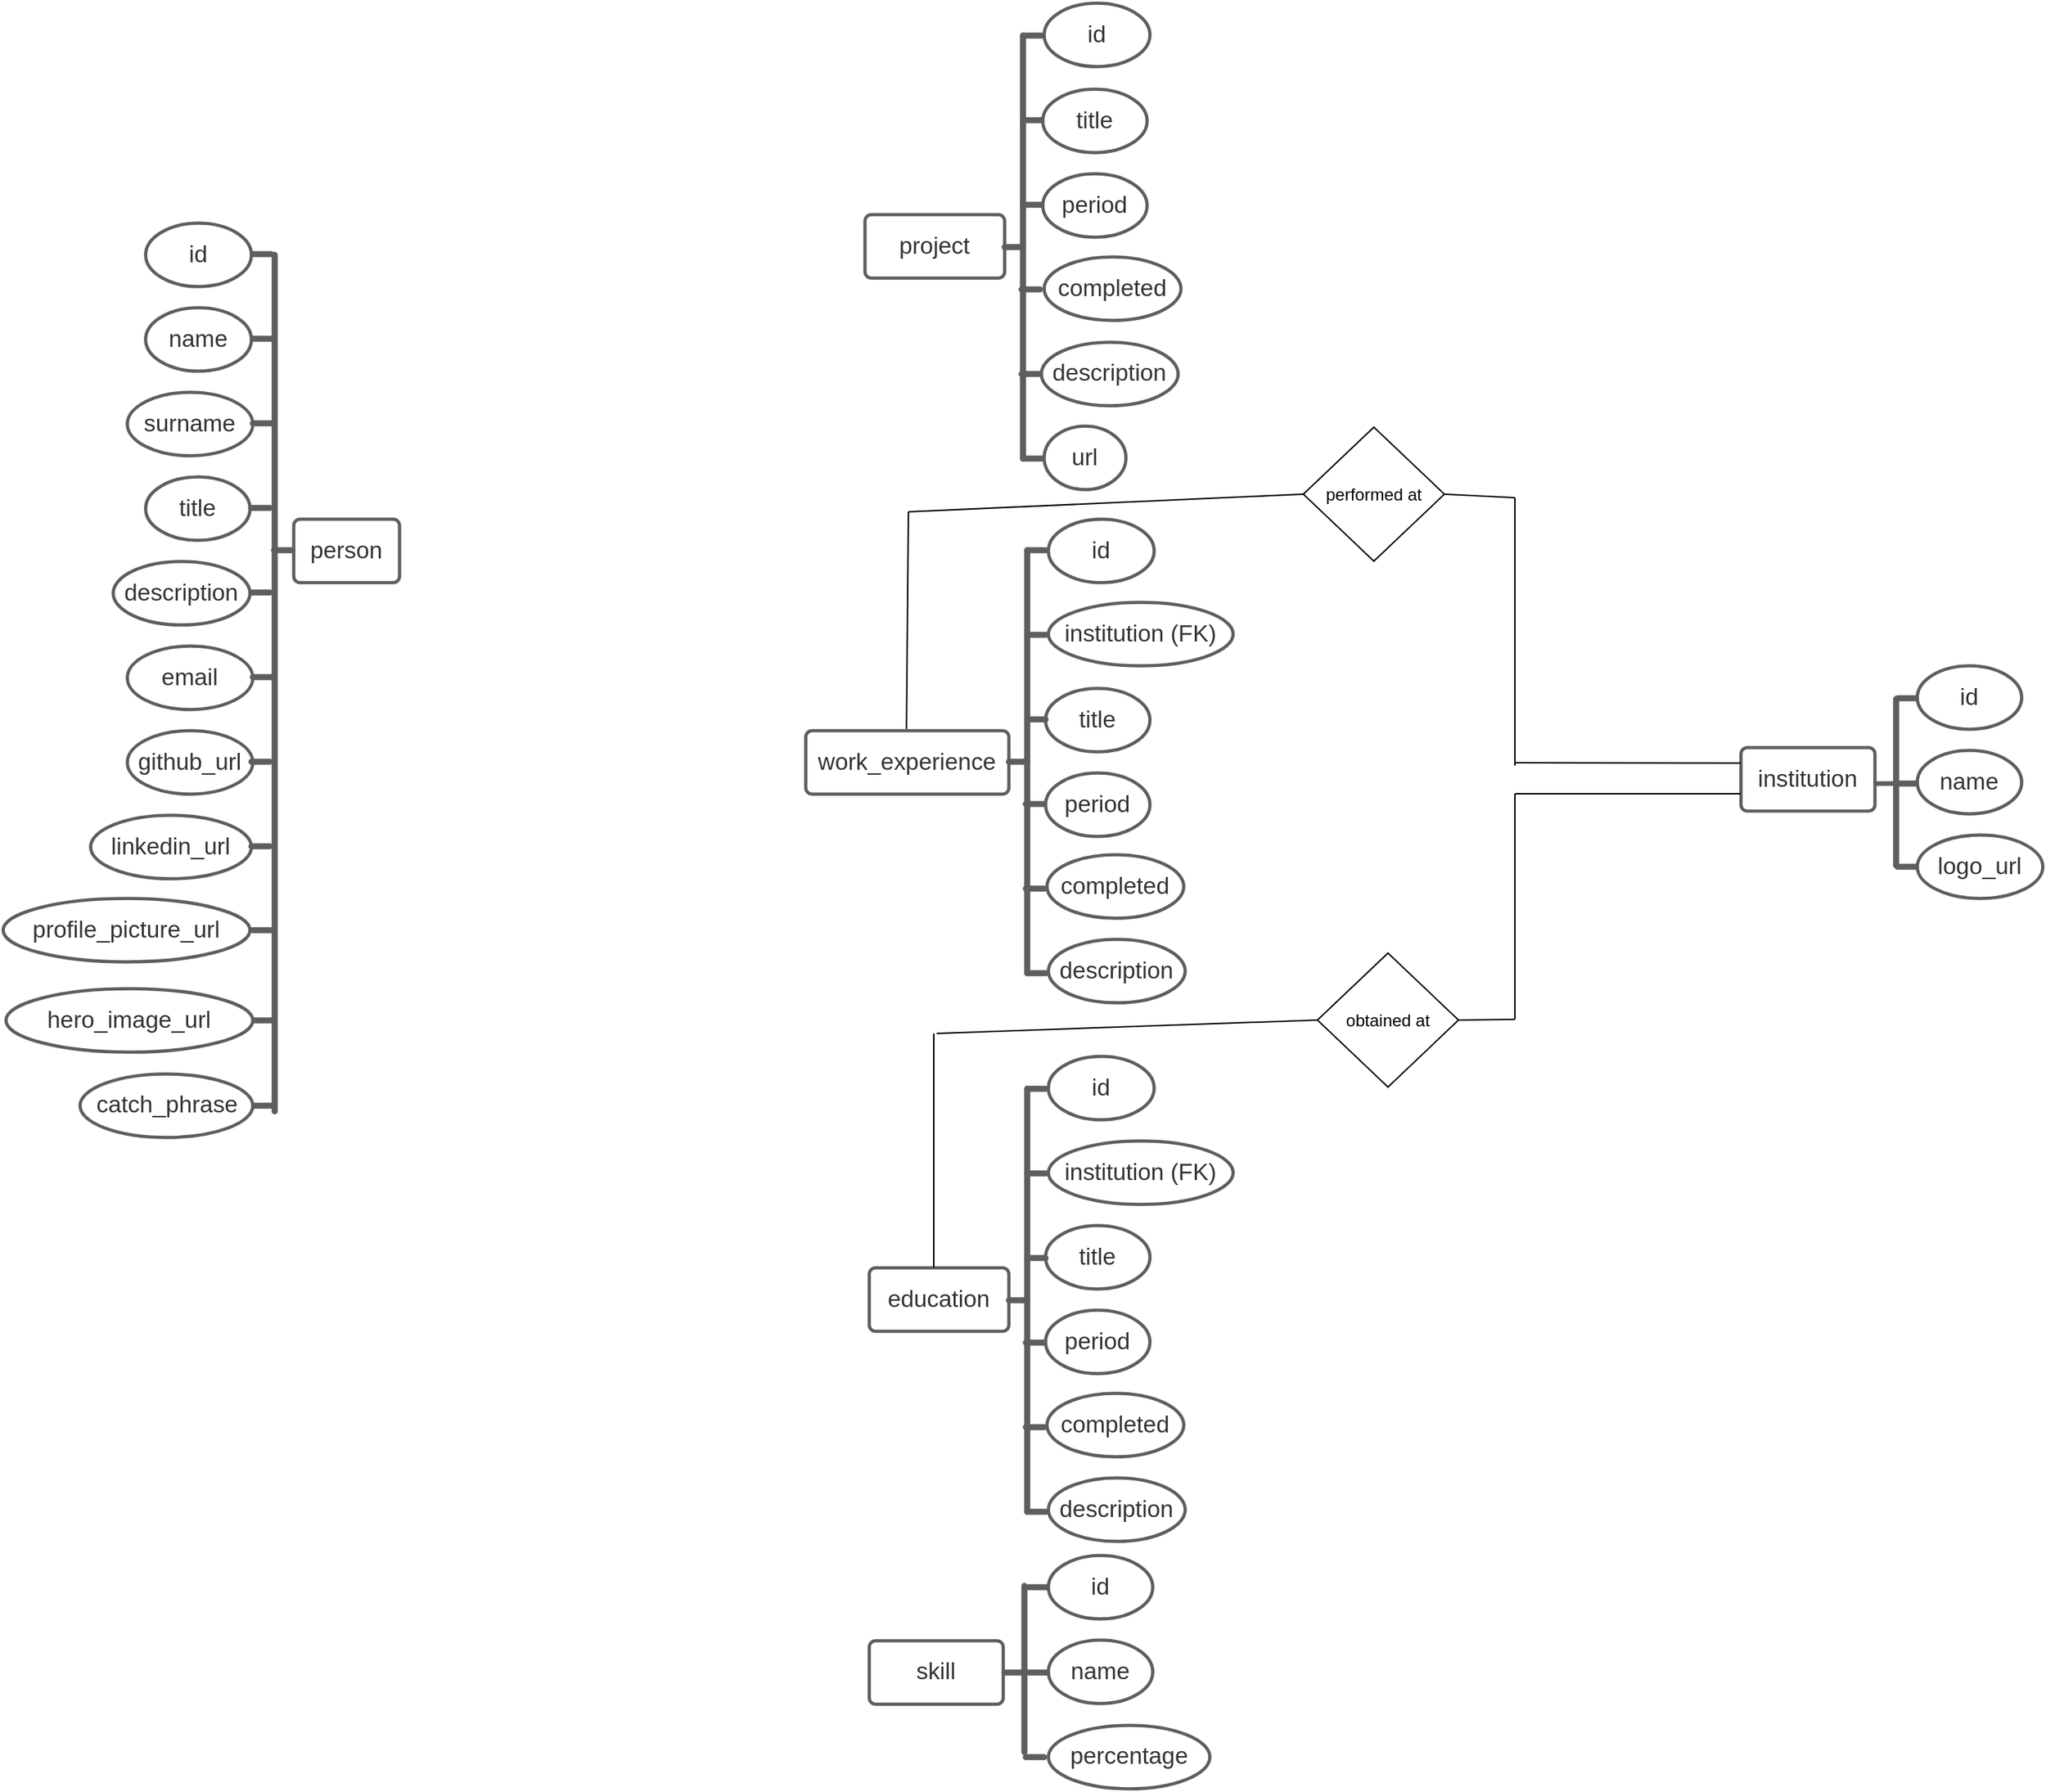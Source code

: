 <mxfile version="20.8.20" type="device"><diagram name="Página-1" id="pW3K0OaLbYZ5_3qZuhtX"><mxGraphModel dx="2963" dy="1640" grid="1" gridSize="10" guides="1" tooltips="1" connect="1" arrows="1" fold="1" page="1" pageScale="1" pageWidth="827" pageHeight="1169" math="0" shadow="0"><root><mxCell id="0"/><mxCell id="1" parent="0"/><mxCell id="flY7ykezJWAkl4MRqr6p-1" value="person" style="html=1;overflow=block;blockSpacing=1;whiteSpace=wrap;fontSize=16.7;fontColor=#333333;align=center;spacing=3.8;strokeColor=#5e5e5e;strokeOpacity=100;rounded=1;absoluteArcSize=1;arcSize=9;strokeWidth=2.3;lucidId=KwSxlT5vWARh;" parent="1" vertex="1"><mxGeometry x="254" y="375" width="75" height="45" as="geometry"/></mxCell><mxCell id="flY7ykezJWAkl4MRqr6p-2" value="id" style="html=1;overflow=block;blockSpacing=1;whiteSpace=wrap;ellipse;fontSize=16.7;fontColor=#333333;align=center;spacing=3.8;strokeColor=#5e5e5e;strokeOpacity=100;rounded=1;absoluteArcSize=1;arcSize=9;strokeWidth=2.3;lucidId=~xSxgMpi7hTy;" parent="1" vertex="1"><mxGeometry x="149" y="165" width="75" height="45" as="geometry"/></mxCell><mxCell id="flY7ykezJWAkl4MRqr6p-3" value="name" style="html=1;overflow=block;blockSpacing=1;whiteSpace=wrap;ellipse;fontSize=16.7;fontColor=#333333;align=center;spacing=3.8;strokeColor=#5e5e5e;strokeOpacity=100;rounded=1;absoluteArcSize=1;arcSize=9;strokeWidth=2.3;lucidId=pySx~N7EDQEU;" parent="1" vertex="1"><mxGeometry x="149" y="225" width="75" height="45" as="geometry"/></mxCell><mxCell id="flY7ykezJWAkl4MRqr6p-4" value="surname" style="html=1;overflow=block;blockSpacing=1;whiteSpace=wrap;ellipse;fontSize=16.7;fontColor=#333333;align=center;spacing=3.8;strokeColor=#5e5e5e;strokeOpacity=100;rounded=1;absoluteArcSize=1;arcSize=9;strokeWidth=2.3;lucidId=xySxm8rYlA60;" parent="1" vertex="1"><mxGeometry x="136" y="285" width="89" height="45" as="geometry"/></mxCell><mxCell id="flY7ykezJWAkl4MRqr6p-5" value="title" style="html=1;overflow=block;blockSpacing=1;whiteSpace=wrap;ellipse;fontSize=16.7;fontColor=#333333;align=center;spacing=3.8;strokeColor=#5e5e5e;strokeOpacity=100;rounded=1;absoluteArcSize=1;arcSize=9;strokeWidth=2.3;lucidId=HySx4aHv7je4;" parent="1" vertex="1"><mxGeometry x="149" y="345" width="74" height="45" as="geometry"/></mxCell><mxCell id="flY7ykezJWAkl4MRqr6p-6" value="description" style="html=1;overflow=block;blockSpacing=1;whiteSpace=wrap;ellipse;fontSize=16.7;fontColor=#333333;align=center;spacing=3.8;strokeColor=#5e5e5e;strokeOpacity=100;rounded=1;absoluteArcSize=1;arcSize=9;strokeWidth=2.3;lucidId=QySxOdZXcJ-U;" parent="1" vertex="1"><mxGeometry x="126" y="405" width="97" height="45" as="geometry"/></mxCell><mxCell id="flY7ykezJWAkl4MRqr6p-7" value="email" style="html=1;overflow=block;blockSpacing=1;whiteSpace=wrap;ellipse;fontSize=16.7;fontColor=#333333;align=center;spacing=3.8;strokeColor=#5e5e5e;strokeOpacity=100;rounded=1;absoluteArcSize=1;arcSize=9;strokeWidth=2.3;lucidId=0ySxbOj-4D6V;" parent="1" vertex="1"><mxGeometry x="136" y="465" width="89" height="45" as="geometry"/></mxCell><mxCell id="flY7ykezJWAkl4MRqr6p-8" value="github_url" style="html=1;overflow=block;blockSpacing=1;whiteSpace=wrap;ellipse;fontSize=16.7;fontColor=#333333;align=center;spacing=3.8;strokeColor=#5e5e5e;strokeOpacity=100;rounded=1;absoluteArcSize=1;arcSize=9;strokeWidth=2.3;lucidId=6ySx8WKP9ZY_;" parent="1" vertex="1"><mxGeometry x="136" y="525" width="89" height="45" as="geometry"/></mxCell><mxCell id="flY7ykezJWAkl4MRqr6p-9" value="linkedin_url" style="html=1;overflow=block;blockSpacing=1;whiteSpace=wrap;ellipse;fontSize=16.7;fontColor=#333333;align=center;spacing=3.8;strokeColor=#5e5e5e;strokeOpacity=100;rounded=1;absoluteArcSize=1;arcSize=9;strokeWidth=2.3;lucidId=.ySxoGDHq.rj;" parent="1" vertex="1"><mxGeometry x="110" y="585" width="114" height="45" as="geometry"/></mxCell><mxCell id="flY7ykezJWAkl4MRqr6p-10" value="" style="html=1;overflow=block;blockSpacing=1;whiteSpace=wrap;fontSize=13;spacing=0;strokeColor=#5e5e5e;strokeOpacity=100;rounded=1;absoluteArcSize=1;arcSize=9;strokeWidth=2.3;lucidId=RzSxI7Yh7VZy;" parent="1" vertex="1"><mxGeometry x="239" y="396" width="15" height="2" as="geometry"/></mxCell><mxCell id="flY7ykezJWAkl4MRqr6p-11" value="" style="html=1;overflow=block;blockSpacing=1;whiteSpace=wrap;fontSize=13;spacing=0;strokeColor=#5e5e5e;strokeOpacity=100;rounded=1;absoluteArcSize=1;arcSize=9;strokeWidth=2.3;lucidId=1zSxXwB7N0mB;" parent="1" vertex="1"><mxGeometry x="224" y="186" width="15" height="2" as="geometry"/></mxCell><mxCell id="flY7ykezJWAkl4MRqr6p-12" value="" style="html=1;overflow=block;blockSpacing=1;whiteSpace=wrap;fontSize=13;spacing=0;strokeColor=#5e5e5e;strokeOpacity=100;rounded=1;absoluteArcSize=1;arcSize=9;strokeWidth=2.3;lucidId=xASxZ3Eb3--C;" parent="1" vertex="1"><mxGeometry x="224" y="246" width="15" height="2" as="geometry"/></mxCell><mxCell id="flY7ykezJWAkl4MRqr6p-13" value="" style="html=1;overflow=block;blockSpacing=1;whiteSpace=wrap;fontSize=13;spacing=0;strokeColor=#5e5e5e;strokeOpacity=100;rounded=1;absoluteArcSize=1;arcSize=9;strokeWidth=2.3;lucidId=0ASxNr7mwzS9;" parent="1" vertex="1"><mxGeometry x="224" y="306" width="15" height="2" as="geometry"/></mxCell><mxCell id="flY7ykezJWAkl4MRqr6p-14" value="" style="html=1;overflow=block;blockSpacing=1;whiteSpace=wrap;fontSize=13;spacing=0;strokeColor=#5e5e5e;strokeOpacity=100;rounded=1;absoluteArcSize=1;arcSize=9;strokeWidth=2.3;lucidId=TBSxSd8PejQo;" parent="1" vertex="1"><mxGeometry x="223" y="366" width="15" height="2" as="geometry"/></mxCell><mxCell id="flY7ykezJWAkl4MRqr6p-15" value="" style="html=1;overflow=block;blockSpacing=1;whiteSpace=wrap;fontSize=13;spacing=0;strokeColor=#5e5e5e;strokeOpacity=100;rounded=1;absoluteArcSize=1;arcSize=9;strokeWidth=2.3;lucidId=4BSx3Sqhy.Hc;" parent="1" vertex="1"><mxGeometry x="223" y="426" width="15" height="2" as="geometry"/></mxCell><mxCell id="flY7ykezJWAkl4MRqr6p-16" value="" style="html=1;overflow=block;blockSpacing=1;whiteSpace=wrap;fontSize=13;spacing=0;strokeColor=#5e5e5e;strokeOpacity=100;rounded=1;absoluteArcSize=1;arcSize=9;strokeWidth=2.3;lucidId=_BSxYnRjgSyV;" parent="1" vertex="1"><mxGeometry x="224" y="486" width="15" height="2" as="geometry"/></mxCell><mxCell id="flY7ykezJWAkl4MRqr6p-17" value="" style="html=1;overflow=block;blockSpacing=1;whiteSpace=wrap;fontSize=13;spacing=0;strokeColor=#5e5e5e;strokeOpacity=100;rounded=1;absoluteArcSize=1;arcSize=9;strokeWidth=2.3;lucidId=eCSxlLCxv.HA;" parent="1" vertex="1"><mxGeometry x="223" y="546" width="15" height="2" as="geometry"/></mxCell><mxCell id="flY7ykezJWAkl4MRqr6p-18" value="" style="html=1;overflow=block;blockSpacing=1;whiteSpace=wrap;fontSize=13;spacing=0;strokeColor=#5e5e5e;strokeOpacity=100;rounded=1;absoluteArcSize=1;arcSize=9;strokeWidth=2.3;lucidId=iCSxh97zaDWi;" parent="1" vertex="1"><mxGeometry x="223" y="606" width="15" height="2" as="geometry"/></mxCell><mxCell id="flY7ykezJWAkl4MRqr6p-19" value="" style="html=1;overflow=block;blockSpacing=1;whiteSpace=wrap;fontSize=13;spacing=0;strokeColor=#5e5e5e;strokeOpacity=100;rounded=1;absoluteArcSize=1;arcSize=9;rotation=-270;strokeWidth=2.3;lucidId=dDSx8iKr0V48;" parent="1" vertex="1"><mxGeometry x="-64.25" y="490.25" width="609.5" height="2" as="geometry"/></mxCell><mxCell id="flY7ykezJWAkl4MRqr6p-20" value="institution" style="html=1;overflow=block;blockSpacing=1;whiteSpace=wrap;fontSize=16.7;fontColor=#333333;align=center;spacing=3.8;strokeColor=#5e5e5e;strokeOpacity=100;rounded=1;absoluteArcSize=1;arcSize=9;strokeWidth=2.3;lucidId=dISxBcd7wX7J;" parent="1" vertex="1"><mxGeometry x="1280" y="537" width="95" height="45" as="geometry"/></mxCell><mxCell id="flY7ykezJWAkl4MRqr6p-21" value="id" style="html=1;overflow=block;blockSpacing=1;whiteSpace=wrap;ellipse;fontSize=16.7;fontColor=#333333;align=center;spacing=3.8;strokeColor=#5e5e5e;strokeOpacity=100;rounded=1;absoluteArcSize=1;arcSize=9;strokeWidth=2.3;lucidId=dISxUbHdt6mK;" parent="1" vertex="1"><mxGeometry x="1405" y="479" width="74" height="45" as="geometry"/></mxCell><mxCell id="flY7ykezJWAkl4MRqr6p-22" value="name" style="html=1;overflow=block;blockSpacing=1;whiteSpace=wrap;ellipse;fontSize=16.7;fontColor=#333333;align=center;spacing=3.8;strokeColor=#5e5e5e;strokeOpacity=100;rounded=1;absoluteArcSize=1;arcSize=9;strokeWidth=2.3;lucidId=dISxtGL88d8h;" parent="1" vertex="1"><mxGeometry x="1405" y="539" width="74" height="45" as="geometry"/></mxCell><mxCell id="flY7ykezJWAkl4MRqr6p-23" value="logo_url" style="html=1;overflow=block;blockSpacing=1;whiteSpace=wrap;ellipse;fontSize=16.7;fontColor=#333333;align=center;spacing=3.8;strokeColor=#5e5e5e;strokeOpacity=100;rounded=1;absoluteArcSize=1;arcSize=9;strokeWidth=2.3;lucidId=dISxPikBRL42;" parent="1" vertex="1"><mxGeometry x="1405" y="599" width="89" height="45" as="geometry"/></mxCell><mxCell id="flY7ykezJWAkl4MRqr6p-24" value="" style="html=1;overflow=block;blockSpacing=1;whiteSpace=wrap;fontSize=13;spacing=0;strokeColor=#5e5e5e;strokeOpacity=100;rounded=1;absoluteArcSize=1;arcSize=9;strokeWidth=2.3;lucidId=dISxEywBCqgR;" parent="1" vertex="1"><mxGeometry x="1375" y="562" width="15" height="1" as="geometry"/></mxCell><mxCell id="flY7ykezJWAkl4MRqr6p-25" value="" style="html=1;overflow=block;blockSpacing=1;whiteSpace=wrap;fontSize=13;spacing=0;strokeColor=#5e5e5e;strokeOpacity=100;rounded=1;absoluteArcSize=1;arcSize=9;strokeWidth=2.3;lucidId=dISxDyOGLchl;" parent="1" vertex="1"><mxGeometry x="1390" y="501" width="15" height="2" as="geometry"/></mxCell><mxCell id="flY7ykezJWAkl4MRqr6p-26" value="" style="html=1;overflow=block;blockSpacing=1;whiteSpace=wrap;fontSize=13;spacing=0;strokeColor=#5e5e5e;strokeOpacity=100;rounded=1;absoluteArcSize=1;arcSize=9;strokeWidth=2.3;lucidId=dISxVEEbYPSp;" parent="1" vertex="1"><mxGeometry x="1390" y="561.5" width="15" height="2" as="geometry"/></mxCell><mxCell id="flY7ykezJWAkl4MRqr6p-27" value="" style="html=1;overflow=block;blockSpacing=1;whiteSpace=wrap;fontSize=13;spacing=0;strokeColor=#5e5e5e;strokeOpacity=100;rounded=1;absoluteArcSize=1;arcSize=9;strokeWidth=2.3;lucidId=dISxdaWfGsEN;" parent="1" vertex="1"><mxGeometry x="1390" y="620.5" width="15" height="2" as="geometry"/></mxCell><mxCell id="flY7ykezJWAkl4MRqr6p-28" value="" style="html=1;overflow=block;blockSpacing=1;whiteSpace=wrap;fontSize=13;spacing=0;strokeColor=#5e5e5e;strokeOpacity=100;rounded=1;absoluteArcSize=1;arcSize=9;rotation=-270;strokeWidth=2.3;lucidId=xISx_icx.g~Y;" parent="1" vertex="1"><mxGeometry x="1330" y="560.5" width="120" height="2" as="geometry"/></mxCell><mxCell id="flY7ykezJWAkl4MRqr6p-29" value="work_experience" style="html=1;overflow=block;blockSpacing=1;whiteSpace=wrap;fontSize=16.7;fontColor=#333333;align=center;spacing=3.8;strokeColor=#5e5e5e;strokeOpacity=100;rounded=1;absoluteArcSize=1;arcSize=9;strokeWidth=2.3;lucidId=uJSxtF4KqYHD;" parent="1" vertex="1"><mxGeometry x="617" y="525" width="144" height="45" as="geometry"/></mxCell><mxCell id="flY7ykezJWAkl4MRqr6p-30" value="id" style="html=1;overflow=block;blockSpacing=1;whiteSpace=wrap;ellipse;fontSize=16.7;fontColor=#333333;align=center;spacing=3.8;strokeColor=#5e5e5e;strokeOpacity=100;rounded=1;absoluteArcSize=1;arcSize=9;strokeWidth=2.3;lucidId=uJSxz78anxBT;" parent="1" vertex="1"><mxGeometry x="789" y="375" width="75" height="45" as="geometry"/></mxCell><mxCell id="flY7ykezJWAkl4MRqr6p-31" value="institution (FK)" style="html=1;overflow=block;blockSpacing=1;whiteSpace=wrap;ellipse;fontSize=16.7;fontColor=#333333;align=center;spacing=3.8;strokeColor=#5e5e5e;strokeOpacity=100;rounded=1;absoluteArcSize=1;arcSize=9;strokeWidth=2.3;lucidId=uJSxCu6w2VcN;" parent="1" vertex="1"><mxGeometry x="789" y="434" width="131" height="45" as="geometry"/></mxCell><mxCell id="flY7ykezJWAkl4MRqr6p-32" value="title" style="html=1;overflow=block;blockSpacing=1;whiteSpace=wrap;ellipse;fontSize=16.7;fontColor=#333333;align=center;spacing=3.8;strokeColor=#5e5e5e;strokeOpacity=100;rounded=1;absoluteArcSize=1;arcSize=9;strokeWidth=2.3;lucidId=uJSxtLMlJ_tH;" parent="1" vertex="1"><mxGeometry x="787" y="495" width="74" height="45" as="geometry"/></mxCell><mxCell id="flY7ykezJWAkl4MRqr6p-33" value="period" style="html=1;overflow=block;blockSpacing=1;whiteSpace=wrap;ellipse;fontSize=16.7;fontColor=#333333;align=center;spacing=3.8;strokeColor=#5e5e5e;strokeOpacity=100;rounded=1;absoluteArcSize=1;arcSize=9;strokeWidth=2.3;lucidId=uJSx.zHJwAFZ;" parent="1" vertex="1"><mxGeometry x="787" y="555" width="74" height="45" as="geometry"/></mxCell><mxCell id="flY7ykezJWAkl4MRqr6p-34" value="completed" style="html=1;overflow=block;blockSpacing=1;whiteSpace=wrap;ellipse;fontSize=16.7;fontColor=#333333;align=center;spacing=3.8;strokeColor=#5e5e5e;strokeOpacity=100;rounded=1;absoluteArcSize=1;arcSize=9;strokeWidth=2.3;lucidId=uJSx.z7owmkS;" parent="1" vertex="1"><mxGeometry x="788" y="613" width="97" height="45" as="geometry"/></mxCell><mxCell id="flY7ykezJWAkl4MRqr6p-35" value="description" style="html=1;overflow=block;blockSpacing=1;whiteSpace=wrap;ellipse;fontSize=16.7;fontColor=#333333;align=center;spacing=3.8;strokeColor=#5e5e5e;strokeOpacity=100;rounded=1;absoluteArcSize=1;arcSize=9;strokeWidth=2.3;lucidId=uJSx3L5eogSH;" parent="1" vertex="1"><mxGeometry x="789" y="673" width="97" height="45" as="geometry"/></mxCell><mxCell id="flY7ykezJWAkl4MRqr6p-36" value="" style="html=1;overflow=block;blockSpacing=1;whiteSpace=wrap;fontSize=13;spacing=0;strokeColor=#5e5e5e;strokeOpacity=100;rounded=1;absoluteArcSize=1;arcSize=9;strokeWidth=2.3;lucidId=uJSxyU5uxPN.;" parent="1" vertex="1"><mxGeometry x="760" y="546" width="15" height="2" as="geometry"/></mxCell><mxCell id="flY7ykezJWAkl4MRqr6p-37" value="" style="html=1;overflow=block;blockSpacing=1;whiteSpace=wrap;fontSize=13;spacing=0;strokeColor=#5e5e5e;strokeOpacity=100;rounded=1;absoluteArcSize=1;arcSize=9;strokeWidth=2.3;lucidId=uJSxTph3ebhG;" parent="1" vertex="1"><mxGeometry x="773" y="396" width="15" height="2" as="geometry"/></mxCell><mxCell id="flY7ykezJWAkl4MRqr6p-38" value="" style="html=1;overflow=block;blockSpacing=1;whiteSpace=wrap;fontSize=13;spacing=0;strokeColor=#5e5e5e;strokeOpacity=100;rounded=1;absoluteArcSize=1;arcSize=9;strokeWidth=2.3;lucidId=uJSx-z.3CQV4;" parent="1" vertex="1"><mxGeometry x="773" y="456" width="15" height="2" as="geometry"/></mxCell><mxCell id="flY7ykezJWAkl4MRqr6p-39" value="" style="html=1;overflow=block;blockSpacing=1;whiteSpace=wrap;fontSize=13;spacing=0;strokeColor=#5e5e5e;strokeOpacity=100;rounded=1;absoluteArcSize=1;arcSize=9;strokeWidth=2.3;lucidId=uJSx7if82F8Y;" parent="1" vertex="1"><mxGeometry x="773" y="516" width="15" height="2" as="geometry"/></mxCell><mxCell id="flY7ykezJWAkl4MRqr6p-40" value="" style="html=1;overflow=block;blockSpacing=1;whiteSpace=wrap;fontSize=13;spacing=0;strokeColor=#5e5e5e;strokeOpacity=100;rounded=1;absoluteArcSize=1;arcSize=9;strokeWidth=2.3;lucidId=uJSxWq9IMclL;" parent="1" vertex="1"><mxGeometry x="772" y="576" width="15" height="2" as="geometry"/></mxCell><mxCell id="flY7ykezJWAkl4MRqr6p-41" value="" style="html=1;overflow=block;blockSpacing=1;whiteSpace=wrap;fontSize=13;spacing=0;strokeColor=#5e5e5e;strokeOpacity=100;rounded=1;absoluteArcSize=1;arcSize=9;strokeWidth=2.3;lucidId=uJSxTnMB~D0T;" parent="1" vertex="1"><mxGeometry x="772" y="636" width="15" height="2" as="geometry"/></mxCell><mxCell id="flY7ykezJWAkl4MRqr6p-42" value="" style="html=1;overflow=block;blockSpacing=1;whiteSpace=wrap;fontSize=13;spacing=0;strokeColor=#5e5e5e;strokeOpacity=100;rounded=1;absoluteArcSize=1;arcSize=9;strokeWidth=2.3;lucidId=uJSx1N~ymuIR;" parent="1" vertex="1"><mxGeometry x="773" y="696" width="15" height="2" as="geometry"/></mxCell><mxCell id="flY7ykezJWAkl4MRqr6p-43" value="" style="html=1;overflow=block;blockSpacing=1;whiteSpace=wrap;fontSize=13;spacing=0;strokeColor=#5e5e5e;strokeOpacity=100;rounded=1;absoluteArcSize=1;arcSize=9;rotation=-270;strokeWidth=2.3;lucidId=uJSx2hCc1SqV;" parent="1" vertex="1"><mxGeometry x="623" y="546" width="302" height="2" as="geometry"/></mxCell><mxCell id="flY7ykezJWAkl4MRqr6p-44" value="education" style="html=1;overflow=block;blockSpacing=1;whiteSpace=wrap;fontSize=16.7;fontColor=#333333;align=center;spacing=3.8;strokeColor=#5e5e5e;strokeOpacity=100;rounded=1;absoluteArcSize=1;arcSize=9;strokeWidth=2.3;lucidId=RLSxxm5~D61r;" parent="1" vertex="1"><mxGeometry x="662" y="906" width="99" height="45" as="geometry"/></mxCell><mxCell id="flY7ykezJWAkl4MRqr6p-45" value="id" style="html=1;overflow=block;blockSpacing=1;whiteSpace=wrap;ellipse;fontSize=16.7;fontColor=#333333;align=center;spacing=3.8;strokeColor=#5e5e5e;strokeOpacity=100;rounded=1;absoluteArcSize=1;arcSize=9;strokeWidth=2.3;lucidId=RLSxvzgGw~Vj;" parent="1" vertex="1"><mxGeometry x="789" y="756" width="75" height="45" as="geometry"/></mxCell><mxCell id="flY7ykezJWAkl4MRqr6p-46" value="institution (FK)" style="html=1;overflow=block;blockSpacing=1;whiteSpace=wrap;ellipse;fontSize=16.7;fontColor=#333333;align=center;spacing=3.8;strokeColor=#5e5e5e;strokeOpacity=100;rounded=1;absoluteArcSize=1;arcSize=9;strokeWidth=2.3;lucidId=RLSx3TrY2fMm;" parent="1" vertex="1"><mxGeometry x="789" y="816" width="131" height="45" as="geometry"/></mxCell><mxCell id="flY7ykezJWAkl4MRqr6p-47" value="title" style="html=1;overflow=block;blockSpacing=1;whiteSpace=wrap;ellipse;fontSize=16.7;fontColor=#333333;align=center;spacing=3.8;strokeColor=#5e5e5e;strokeOpacity=100;rounded=1;absoluteArcSize=1;arcSize=9;strokeWidth=2.3;lucidId=RLSxFTmb1YrF;" parent="1" vertex="1"><mxGeometry x="787" y="876" width="74" height="45" as="geometry"/></mxCell><mxCell id="flY7ykezJWAkl4MRqr6p-48" value="period" style="html=1;overflow=block;blockSpacing=1;whiteSpace=wrap;ellipse;fontSize=16.7;fontColor=#333333;align=center;spacing=3.8;strokeColor=#5e5e5e;strokeOpacity=100;rounded=1;absoluteArcSize=1;arcSize=9;strokeWidth=2.3;lucidId=RLSxQG0DHD6q;" parent="1" vertex="1"><mxGeometry x="787" y="936" width="74" height="45" as="geometry"/></mxCell><mxCell id="flY7ykezJWAkl4MRqr6p-49" value="completed" style="html=1;overflow=block;blockSpacing=1;whiteSpace=wrap;ellipse;fontSize=16.7;fontColor=#333333;align=center;spacing=3.8;strokeColor=#5e5e5e;strokeOpacity=100;rounded=1;absoluteArcSize=1;arcSize=9;strokeWidth=2.3;lucidId=RLSxmkNRLAyn;" parent="1" vertex="1"><mxGeometry x="788" y="995" width="97" height="45" as="geometry"/></mxCell><mxCell id="flY7ykezJWAkl4MRqr6p-50" value="description" style="html=1;overflow=block;blockSpacing=1;whiteSpace=wrap;ellipse;fontSize=16.7;fontColor=#333333;align=center;spacing=3.8;strokeColor=#5e5e5e;strokeOpacity=100;rounded=1;absoluteArcSize=1;arcSize=9;strokeWidth=2.3;lucidId=RLSx1~0NzmKa;" parent="1" vertex="1"><mxGeometry x="789" y="1055" width="97" height="45" as="geometry"/></mxCell><mxCell id="flY7ykezJWAkl4MRqr6p-51" value="" style="html=1;overflow=block;blockSpacing=1;whiteSpace=wrap;fontSize=13;spacing=0;strokeColor=#5e5e5e;strokeOpacity=100;rounded=1;absoluteArcSize=1;arcSize=9;strokeWidth=2.3;lucidId=RLSxaUpwQbME;" parent="1" vertex="1"><mxGeometry x="760" y="928" width="15" height="2" as="geometry"/></mxCell><mxCell id="flY7ykezJWAkl4MRqr6p-52" value="" style="html=1;overflow=block;blockSpacing=1;whiteSpace=wrap;fontSize=13;spacing=0;strokeColor=#5e5e5e;strokeOpacity=100;rounded=1;absoluteArcSize=1;arcSize=9;strokeWidth=2.3;lucidId=RLSxKVl~VfNy;" parent="1" vertex="1"><mxGeometry x="773" y="778" width="15" height="2" as="geometry"/></mxCell><mxCell id="flY7ykezJWAkl4MRqr6p-53" value="" style="html=1;overflow=block;blockSpacing=1;whiteSpace=wrap;fontSize=13;spacing=0;strokeColor=#5e5e5e;strokeOpacity=100;rounded=1;absoluteArcSize=1;arcSize=9;strokeWidth=2.3;lucidId=RLSxWxkc7HkY;" parent="1" vertex="1"><mxGeometry x="773" y="838" width="15" height="2" as="geometry"/></mxCell><mxCell id="flY7ykezJWAkl4MRqr6p-54" value="" style="html=1;overflow=block;blockSpacing=1;whiteSpace=wrap;fontSize=13;spacing=0;strokeColor=#5e5e5e;strokeOpacity=100;rounded=1;absoluteArcSize=1;arcSize=9;strokeWidth=2.3;lucidId=RLSxTlW~t9K_;" parent="1" vertex="1"><mxGeometry x="773" y="898" width="15" height="2" as="geometry"/></mxCell><mxCell id="flY7ykezJWAkl4MRqr6p-55" value="" style="html=1;overflow=block;blockSpacing=1;whiteSpace=wrap;fontSize=13;spacing=0;strokeColor=#5e5e5e;strokeOpacity=100;rounded=1;absoluteArcSize=1;arcSize=9;strokeWidth=2.3;lucidId=RLSx39L4q5RJ;" parent="1" vertex="1"><mxGeometry x="772" y="958" width="15" height="2" as="geometry"/></mxCell><mxCell id="flY7ykezJWAkl4MRqr6p-56" value="" style="html=1;overflow=block;blockSpacing=1;whiteSpace=wrap;fontSize=13;spacing=0;strokeColor=#5e5e5e;strokeOpacity=100;rounded=1;absoluteArcSize=1;arcSize=9;strokeWidth=2.3;lucidId=RLSxqDF0kg3Y;" parent="1" vertex="1"><mxGeometry x="772" y="1018" width="15" height="2" as="geometry"/></mxCell><mxCell id="flY7ykezJWAkl4MRqr6p-57" value="" style="html=1;overflow=block;blockSpacing=1;whiteSpace=wrap;fontSize=13;spacing=0;strokeColor=#5e5e5e;strokeOpacity=100;rounded=1;absoluteArcSize=1;arcSize=9;strokeWidth=2.3;lucidId=RLSx4hJKo3Jr;" parent="1" vertex="1"><mxGeometry x="773" y="1078" width="15" height="2" as="geometry"/></mxCell><mxCell id="flY7ykezJWAkl4MRqr6p-58" value="" style="html=1;overflow=block;blockSpacing=1;whiteSpace=wrap;fontSize=13;spacing=0;strokeColor=#5e5e5e;strokeOpacity=100;rounded=1;absoluteArcSize=1;arcSize=9;rotation=-270;strokeWidth=2.3;lucidId=RLSxsr~nOlQd;" parent="1" vertex="1"><mxGeometry x="623" y="928" width="302" height="2" as="geometry"/></mxCell><mxCell id="flY7ykezJWAkl4MRqr6p-59" value="project" style="html=1;overflow=block;blockSpacing=1;whiteSpace=wrap;fontSize=16.7;fontColor=#333333;align=center;spacing=3.8;strokeColor=#5e5e5e;strokeOpacity=100;rounded=1;absoluteArcSize=1;arcSize=9;strokeWidth=2.3;lucidId=RLSxxm5~D61r;" parent="1" vertex="1"><mxGeometry x="659" y="159" width="99" height="45" as="geometry"/></mxCell><mxCell id="flY7ykezJWAkl4MRqr6p-60" value="id" style="html=1;overflow=block;blockSpacing=1;whiteSpace=wrap;ellipse;fontSize=16.7;fontColor=#333333;align=center;spacing=3.8;strokeColor=#5e5e5e;strokeOpacity=100;rounded=1;absoluteArcSize=1;arcSize=9;strokeWidth=2.3;lucidId=RLSxvzgGw~Vj;" parent="1" vertex="1"><mxGeometry x="786" y="9" width="75" height="45" as="geometry"/></mxCell><mxCell id="flY7ykezJWAkl4MRqr6p-61" value="url" style="html=1;overflow=block;blockSpacing=1;whiteSpace=wrap;ellipse;fontSize=16.7;fontColor=#333333;align=center;spacing=3.8;strokeColor=#5e5e5e;strokeOpacity=100;rounded=1;absoluteArcSize=1;arcSize=9;strokeWidth=2.3;lucidId=RLSx3TrY2fMm;" parent="1" vertex="1"><mxGeometry x="786" y="309" width="58" height="45" as="geometry"/></mxCell><mxCell id="flY7ykezJWAkl4MRqr6p-62" value="title" style="html=1;overflow=block;blockSpacing=1;whiteSpace=wrap;ellipse;fontSize=16.7;fontColor=#333333;align=center;spacing=3.8;strokeColor=#5e5e5e;strokeOpacity=100;rounded=1;absoluteArcSize=1;arcSize=9;strokeWidth=2.3;lucidId=RLSxFTmb1YrF;" parent="1" vertex="1"><mxGeometry x="785" y="70" width="74" height="45" as="geometry"/></mxCell><mxCell id="flY7ykezJWAkl4MRqr6p-63" value="period" style="html=1;overflow=block;blockSpacing=1;whiteSpace=wrap;ellipse;fontSize=16.7;fontColor=#333333;align=center;spacing=3.8;strokeColor=#5e5e5e;strokeOpacity=100;rounded=1;absoluteArcSize=1;arcSize=9;strokeWidth=2.3;lucidId=RLSxQG0DHD6q;" parent="1" vertex="1"><mxGeometry x="785" y="130" width="74" height="45" as="geometry"/></mxCell><mxCell id="flY7ykezJWAkl4MRqr6p-64" value="completed" style="html=1;overflow=block;blockSpacing=1;whiteSpace=wrap;ellipse;fontSize=16.7;fontColor=#333333;align=center;spacing=3.8;strokeColor=#5e5e5e;strokeOpacity=100;rounded=1;absoluteArcSize=1;arcSize=9;strokeWidth=2.3;lucidId=RLSxmkNRLAyn;" parent="1" vertex="1"><mxGeometry x="786" y="189" width="97" height="45" as="geometry"/></mxCell><mxCell id="flY7ykezJWAkl4MRqr6p-65" value="description" style="html=1;overflow=block;blockSpacing=1;whiteSpace=wrap;ellipse;fontSize=16.7;fontColor=#333333;align=center;spacing=3.8;strokeColor=#5e5e5e;strokeOpacity=100;rounded=1;absoluteArcSize=1;arcSize=9;strokeWidth=2.3;lucidId=RLSx1~0NzmKa;" parent="1" vertex="1"><mxGeometry x="784" y="249.5" width="97" height="45" as="geometry"/></mxCell><mxCell id="flY7ykezJWAkl4MRqr6p-66" value="" style="html=1;overflow=block;blockSpacing=1;whiteSpace=wrap;fontSize=13;spacing=0;strokeColor=#5e5e5e;strokeOpacity=100;rounded=1;absoluteArcSize=1;arcSize=9;strokeWidth=2.3;lucidId=RLSxaUpwQbME;" parent="1" vertex="1"><mxGeometry x="757" y="181" width="15" height="2" as="geometry"/></mxCell><mxCell id="flY7ykezJWAkl4MRqr6p-67" value="" style="html=1;overflow=block;blockSpacing=1;whiteSpace=wrap;fontSize=13;spacing=0;strokeColor=#5e5e5e;strokeOpacity=100;rounded=1;absoluteArcSize=1;arcSize=9;strokeWidth=2.3;lucidId=RLSxKVl~VfNy;" parent="1" vertex="1"><mxGeometry x="770" y="31" width="15" height="2" as="geometry"/></mxCell><mxCell id="flY7ykezJWAkl4MRqr6p-68" value="" style="html=1;overflow=block;blockSpacing=1;whiteSpace=wrap;fontSize=13;spacing=0;strokeColor=#5e5e5e;strokeOpacity=100;rounded=1;absoluteArcSize=1;arcSize=9;strokeWidth=2.3;lucidId=RLSxWxkc7HkY;" parent="1" vertex="1"><mxGeometry x="770" y="91" width="15" height="2" as="geometry"/></mxCell><mxCell id="flY7ykezJWAkl4MRqr6p-69" value="" style="html=1;overflow=block;blockSpacing=1;whiteSpace=wrap;fontSize=13;spacing=0;strokeColor=#5e5e5e;strokeOpacity=100;rounded=1;absoluteArcSize=1;arcSize=9;strokeWidth=2.3;lucidId=RLSxTlW~t9K_;" parent="1" vertex="1"><mxGeometry x="770" y="151" width="15" height="2" as="geometry"/></mxCell><mxCell id="flY7ykezJWAkl4MRqr6p-70" value="" style="html=1;overflow=block;blockSpacing=1;whiteSpace=wrap;fontSize=13;spacing=0;strokeColor=#5e5e5e;strokeOpacity=100;rounded=1;absoluteArcSize=1;arcSize=9;strokeWidth=2.3;lucidId=RLSx39L4q5RJ;" parent="1" vertex="1"><mxGeometry x="769" y="211" width="15" height="2" as="geometry"/></mxCell><mxCell id="flY7ykezJWAkl4MRqr6p-71" value="" style="html=1;overflow=block;blockSpacing=1;whiteSpace=wrap;fontSize=13;spacing=0;strokeColor=#5e5e5e;strokeOpacity=100;rounded=1;absoluteArcSize=1;arcSize=9;strokeWidth=2.3;lucidId=RLSxqDF0kg3Y;" parent="1" vertex="1"><mxGeometry x="769" y="271" width="15" height="2" as="geometry"/></mxCell><mxCell id="flY7ykezJWAkl4MRqr6p-72" value="" style="html=1;overflow=block;blockSpacing=1;whiteSpace=wrap;fontSize=13;spacing=0;strokeColor=#5e5e5e;strokeOpacity=100;rounded=1;absoluteArcSize=1;arcSize=9;strokeWidth=2.3;lucidId=RLSx4hJKo3Jr;" parent="1" vertex="1"><mxGeometry x="770" y="331" width="15" height="2" as="geometry"/></mxCell><mxCell id="flY7ykezJWAkl4MRqr6p-73" value="" style="html=1;overflow=block;blockSpacing=1;whiteSpace=wrap;fontSize=13;spacing=0;strokeColor=#5e5e5e;strokeOpacity=100;rounded=1;absoluteArcSize=1;arcSize=9;rotation=-270;strokeWidth=2.3;lucidId=RLSxsr~nOlQd;" parent="1" vertex="1"><mxGeometry x="620" y="181" width="302" height="2" as="geometry"/></mxCell><mxCell id="flY7ykezJWAkl4MRqr6p-74" value="skill" style="html=1;overflow=block;blockSpacing=1;whiteSpace=wrap;fontSize=16.7;fontColor=#333333;align=center;spacing=3.8;strokeColor=#5e5e5e;strokeOpacity=100;rounded=1;absoluteArcSize=1;arcSize=9;strokeWidth=2.3;lucidId=dISxBcd7wX7J;" parent="1" vertex="1"><mxGeometry x="662" y="1170.5" width="95" height="45" as="geometry"/></mxCell><mxCell id="flY7ykezJWAkl4MRqr6p-75" value="id" style="html=1;overflow=block;blockSpacing=1;whiteSpace=wrap;ellipse;fontSize=16.7;fontColor=#333333;align=center;spacing=3.8;strokeColor=#5e5e5e;strokeOpacity=100;rounded=1;absoluteArcSize=1;arcSize=9;strokeWidth=2.3;lucidId=dISxUbHdt6mK;" parent="1" vertex="1"><mxGeometry x="789" y="1110" width="74" height="45" as="geometry"/></mxCell><mxCell id="flY7ykezJWAkl4MRqr6p-76" value="name" style="html=1;overflow=block;blockSpacing=1;whiteSpace=wrap;ellipse;fontSize=16.7;fontColor=#333333;align=center;spacing=3.8;strokeColor=#5e5e5e;strokeOpacity=100;rounded=1;absoluteArcSize=1;arcSize=9;strokeWidth=2.3;lucidId=dISxtGL88d8h;" parent="1" vertex="1"><mxGeometry x="789" y="1170" width="74" height="45" as="geometry"/></mxCell><mxCell id="flY7ykezJWAkl4MRqr6p-77" value="percentage" style="html=1;overflow=block;blockSpacing=1;whiteSpace=wrap;ellipse;fontSize=16.7;fontColor=#333333;align=center;spacing=3.8;strokeColor=#5e5e5e;strokeOpacity=100;rounded=1;absoluteArcSize=1;arcSize=9;strokeWidth=2.3;lucidId=dISxPikBRL42;" parent="1" vertex="1"><mxGeometry x="789" y="1230.5" width="114.5" height="45" as="geometry"/></mxCell><mxCell id="flY7ykezJWAkl4MRqr6p-78" value="" style="html=1;overflow=block;blockSpacing=1;whiteSpace=wrap;fontSize=13;spacing=0;strokeColor=#5e5e5e;strokeOpacity=100;rounded=1;absoluteArcSize=1;arcSize=9;strokeWidth=2.3;lucidId=dISxEywBCqgR;" parent="1" vertex="1"><mxGeometry x="757" y="1192" width="15" height="2" as="geometry"/></mxCell><mxCell id="flY7ykezJWAkl4MRqr6p-79" value="" style="html=1;overflow=block;blockSpacing=1;whiteSpace=wrap;fontSize=13;spacing=0;strokeColor=#5e5e5e;strokeOpacity=100;rounded=1;absoluteArcSize=1;arcSize=9;strokeWidth=2.3;lucidId=dISxDyOGLchl;" parent="1" vertex="1"><mxGeometry x="774" y="1131.5" width="15" height="2" as="geometry"/></mxCell><mxCell id="flY7ykezJWAkl4MRqr6p-80" value="" style="html=1;overflow=block;blockSpacing=1;whiteSpace=wrap;fontSize=13;spacing=0;strokeColor=#5e5e5e;strokeOpacity=100;rounded=1;absoluteArcSize=1;arcSize=15;strokeWidth=2.3;lucidId=dISxVEEbYPSp;" parent="1" vertex="1"><mxGeometry x="774" y="1192" width="15" height="2" as="geometry"/></mxCell><mxCell id="flY7ykezJWAkl4MRqr6p-81" value="" style="html=1;overflow=block;blockSpacing=1;whiteSpace=wrap;fontSize=13;spacing=0;strokeColor=#5e5e5e;strokeOpacity=100;rounded=1;absoluteArcSize=1;arcSize=9;strokeWidth=2.3;lucidId=dISxdaWfGsEN;" parent="1" vertex="1"><mxGeometry x="772" y="1252" width="15" height="2" as="geometry"/></mxCell><mxCell id="flY7ykezJWAkl4MRqr6p-82" value="" style="html=1;overflow=block;blockSpacing=1;whiteSpace=wrap;fontSize=13;spacing=0;strokeColor=#5e5e5e;strokeOpacity=100;rounded=1;absoluteArcSize=1;arcSize=9;rotation=-270;strokeWidth=2.3;lucidId=xISx_icx.g~Y;" parent="1" vertex="1"><mxGeometry x="712" y="1189.5" width="120" height="2" as="geometry"/></mxCell><mxCell id="flY7ykezJWAkl4MRqr6p-91" value="performed at" style="rhombus;whiteSpace=wrap;html=1;" parent="1" vertex="1"><mxGeometry x="970" y="310" width="100" height="95" as="geometry"/></mxCell><mxCell id="flY7ykezJWAkl4MRqr6p-92" value="obtained at" style="rhombus;whiteSpace=wrap;html=1;" parent="1" vertex="1"><mxGeometry x="980" y="683" width="100" height="95" as="geometry"/></mxCell><mxCell id="flY7ykezJWAkl4MRqr6p-93" value="" style="endArrow=none;html=1;rounded=0;" parent="1" edge="1"><mxGeometry width="50" height="50" relative="1" as="geometry"><mxPoint x="708" y="906" as="sourcePoint"/><mxPoint x="708" y="740" as="targetPoint"/></mxGeometry></mxCell><mxCell id="flY7ykezJWAkl4MRqr6p-95" value="" style="endArrow=none;html=1;rounded=0;exitX=1;exitY=0.5;exitDx=0;exitDy=0;" parent="1" source="flY7ykezJWAkl4MRqr6p-92" edge="1"><mxGeometry width="50" height="50" relative="1" as="geometry"><mxPoint x="1070" y="778" as="sourcePoint"/><mxPoint x="1120" y="730" as="targetPoint"/></mxGeometry></mxCell><mxCell id="flY7ykezJWAkl4MRqr6p-96" value="" style="endArrow=none;html=1;rounded=0;exitX=1;exitY=0.5;exitDx=0;exitDy=0;" parent="1" source="flY7ykezJWAkl4MRqr6p-91" edge="1"><mxGeometry width="50" height="50" relative="1" as="geometry"><mxPoint x="1070" y="410" as="sourcePoint"/><mxPoint x="1120" y="360" as="targetPoint"/></mxGeometry></mxCell><mxCell id="flY7ykezJWAkl4MRqr6p-97" value="" style="endArrow=none;html=1;rounded=0;entryX=0;entryY=0.25;entryDx=0;entryDy=0;" parent="1" target="flY7ykezJWAkl4MRqr6p-20" edge="1"><mxGeometry width="50" height="50" relative="1" as="geometry"><mxPoint x="1120" y="548" as="sourcePoint"/><mxPoint x="1170" y="498" as="targetPoint"/></mxGeometry></mxCell><mxCell id="flY7ykezJWAkl4MRqr6p-98" value="" style="endArrow=none;html=1;rounded=0;" parent="1" edge="1"><mxGeometry width="50" height="50" relative="1" as="geometry"><mxPoint x="1120" y="570" as="sourcePoint"/><mxPoint x="1280" y="570" as="targetPoint"/></mxGeometry></mxCell><mxCell id="flY7ykezJWAkl4MRqr6p-99" value="" style="endArrow=none;html=1;rounded=0;" parent="1" edge="1"><mxGeometry width="50" height="50" relative="1" as="geometry"><mxPoint x="1120" y="550" as="sourcePoint"/><mxPoint x="1120" y="360" as="targetPoint"/></mxGeometry></mxCell><mxCell id="flY7ykezJWAkl4MRqr6p-100" value="" style="endArrow=none;html=1;rounded=0;" parent="1" edge="1"><mxGeometry width="50" height="50" relative="1" as="geometry"><mxPoint x="1120" y="730" as="sourcePoint"/><mxPoint x="1120" y="570" as="targetPoint"/></mxGeometry></mxCell><mxCell id="flY7ykezJWAkl4MRqr6p-101" value="" style="endArrow=none;html=1;rounded=0;" parent="1" edge="1"><mxGeometry width="50" height="50" relative="1" as="geometry"><mxPoint x="688.64" y="524" as="sourcePoint"/><mxPoint x="690" y="370" as="targetPoint"/></mxGeometry></mxCell><mxCell id="flY7ykezJWAkl4MRqr6p-102" value="" style="endArrow=none;html=1;rounded=0;entryX=0;entryY=0.5;entryDx=0;entryDy=0;" parent="1" target="flY7ykezJWAkl4MRqr6p-91" edge="1"><mxGeometry width="50" height="50" relative="1" as="geometry"><mxPoint x="690" y="370" as="sourcePoint"/><mxPoint x="740" y="320" as="targetPoint"/></mxGeometry></mxCell><mxCell id="flY7ykezJWAkl4MRqr6p-103" value="" style="endArrow=none;html=1;rounded=0;entryX=0;entryY=0.5;entryDx=0;entryDy=0;" parent="1" target="flY7ykezJWAkl4MRqr6p-92" edge="1"><mxGeometry width="50" height="50" relative="1" as="geometry"><mxPoint x="710" y="740" as="sourcePoint"/><mxPoint x="760" y="690" as="targetPoint"/></mxGeometry></mxCell><mxCell id="sTb-qKVEfuQ9apK7_R6j-1" value="profile_picture_url" style="html=1;overflow=block;blockSpacing=1;whiteSpace=wrap;ellipse;fontSize=16.7;fontColor=#333333;align=center;spacing=3.8;strokeColor=#5e5e5e;strokeOpacity=100;rounded=1;absoluteArcSize=1;arcSize=9;strokeWidth=2.3;lucidId=.ySxoGDHq.rj;" vertex="1" parent="1"><mxGeometry x="48" y="644" width="175" height="45" as="geometry"/></mxCell><mxCell id="sTb-qKVEfuQ9apK7_R6j-2" value="hero_image_url" style="html=1;overflow=block;blockSpacing=1;whiteSpace=wrap;ellipse;fontSize=16.7;fontColor=#333333;align=center;spacing=3.8;strokeColor=#5e5e5e;strokeOpacity=100;rounded=1;absoluteArcSize=1;arcSize=9;strokeWidth=2.3;lucidId=.ySxoGDHq.rj;" vertex="1" parent="1"><mxGeometry x="50" y="708" width="175" height="45" as="geometry"/></mxCell><mxCell id="sTb-qKVEfuQ9apK7_R6j-3" value="catch_phrase" style="html=1;overflow=block;blockSpacing=1;whiteSpace=wrap;ellipse;fontSize=16.7;fontColor=#333333;align=center;spacing=3.8;strokeColor=#5e5e5e;strokeOpacity=100;rounded=1;absoluteArcSize=1;arcSize=9;strokeWidth=2.3;lucidId=.ySxoGDHq.rj;" vertex="1" parent="1"><mxGeometry x="102.5" y="768.5" width="122.5" height="45" as="geometry"/></mxCell><mxCell id="sTb-qKVEfuQ9apK7_R6j-4" value="" style="html=1;overflow=block;blockSpacing=1;whiteSpace=wrap;fontSize=13;spacing=0;strokeColor=#5e5e5e;strokeOpacity=100;rounded=1;absoluteArcSize=1;arcSize=9;strokeWidth=2.3;lucidId=iCSxh97zaDWi;" vertex="1" parent="1"><mxGeometry x="224" y="665.5" width="15" height="2" as="geometry"/></mxCell><mxCell id="sTb-qKVEfuQ9apK7_R6j-5" value="" style="html=1;overflow=block;blockSpacing=1;whiteSpace=wrap;fontSize=13;spacing=0;strokeColor=#5e5e5e;strokeOpacity=100;rounded=1;absoluteArcSize=1;arcSize=9;strokeWidth=2.3;lucidId=iCSxh97zaDWi;" vertex="1" parent="1"><mxGeometry x="225" y="729.5" width="15" height="2" as="geometry"/></mxCell><mxCell id="sTb-qKVEfuQ9apK7_R6j-6" value="" style="html=1;overflow=block;blockSpacing=1;whiteSpace=wrap;fontSize=13;spacing=0;strokeColor=#5e5e5e;strokeOpacity=100;rounded=1;absoluteArcSize=1;arcSize=9;strokeWidth=2.3;lucidId=iCSxh97zaDWi;" vertex="1" parent="1"><mxGeometry x="225" y="790" width="15" height="2" as="geometry"/></mxCell></root></mxGraphModel></diagram></mxfile>